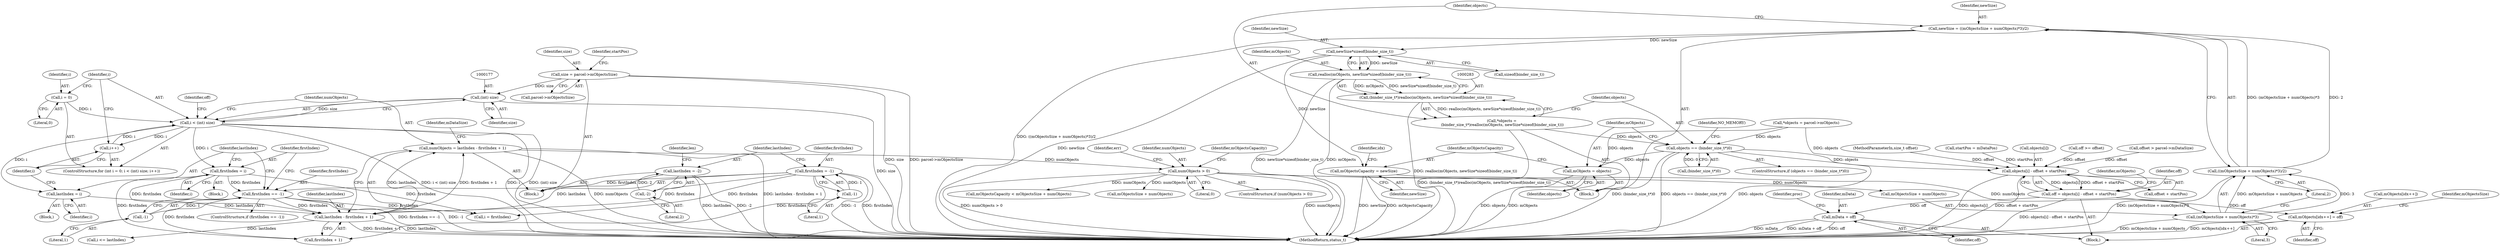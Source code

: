 digraph "0_Android_e68cbc3e9e66df4231e70efa3e9c41abc12aea20@API" {
"1000286" [label="(Call,newSize*sizeof(binder_size_t))"];
"1000270" [label="(Call,newSize = ((mObjectsSize + numObjects)*3)/2)"];
"1000272" [label="(Call,((mObjectsSize + numObjects)*3)/2)"];
"1000273" [label="(Call,(mObjectsSize + numObjects)*3)"];
"1000258" [label="(Call,numObjects > 0)"];
"1000215" [label="(Call,numObjects = lastIndex - firstIndex + 1)"];
"1000217" [label="(Call,lastIndex - firstIndex + 1)"];
"1000211" [label="(Call,lastIndex = i)"];
"1000174" [label="(Call,i < (int) size)"];
"1000171" [label="(Call,i = 0)"];
"1000179" [label="(Call,i++)"];
"1000176" [label="(Call,(int) size)"];
"1000120" [label="(Call,size = parcel->mObjectsSize)"];
"1000135" [label="(Call,lastIndex = -2)"];
"1000137" [label="(Call,-2)"];
"1000208" [label="(Call,firstIndex = i)"];
"1000130" [label="(Call,firstIndex = -1)"];
"1000132" [label="(Call,-1)"];
"1000203" [label="(Call,firstIndex == -1)"];
"1000205" [label="(Call,-1)"];
"1000284" [label="(Call,realloc(mObjects, newSize*sizeof(binder_size_t)))"];
"1000282" [label="(Call,(binder_size_t*)realloc(mObjects, newSize*sizeof(binder_size_t)))"];
"1000280" [label="(Call,*objects =\n (binder_size_t*)realloc(mObjects, newSize*sizeof(binder_size_t)))"];
"1000291" [label="(Call,objects == (binder_size_t*)0)"];
"1000299" [label="(Call,mObjects = objects)"];
"1000323" [label="(Call,objects[i] - offset + startPos)"];
"1000321" [label="(Call,off = objects[i] - offset + startPos)"];
"1000330" [label="(Call,mObjects[idx++] = off)"];
"1000338" [label="(Call,mData + off)"];
"1000302" [label="(Call,mObjectsCapacity = newSize)"];
"1000331" [label="(Call,mObjects[idx++])"];
"1000114" [label="(Call,*objects = parcel->mObjects)"];
"1000131" [label="(Identifier,firstIndex)"];
"1000184" [label="(Identifier,off)"];
"1000171" [label="(Call,i = 0)"];
"1000127" [label="(Identifier,startPos)"];
"1000102" [label="(MethodParameterIn,size_t offset)"];
"1000141" [label="(Identifier,len)"];
"1000206" [label="(Literal,1)"];
"1000303" [label="(Identifier,mObjectsCapacity)"];
"1000274" [label="(Call,mObjectsSize + numObjects)"];
"1000258" [label="(Call,numObjects > 0)"];
"1000202" [label="(ControlStructure,if (firstIndex == -1))"];
"1000130" [label="(Call,firstIndex = -1)"];
"1000176" [label="(Call,(int) size)"];
"1000340" [label="(Identifier,off)"];
"1000172" [label="(Identifier,i)"];
"1000380" [label="(MethodReturn,status_t)"];
"1000135" [label="(Call,lastIndex = -2)"];
"1000209" [label="(Identifier,firstIndex)"];
"1000122" [label="(Call,parcel->mObjectsSize)"];
"1000215" [label="(Call,numObjects = lastIndex - firstIndex + 1)"];
"1000323" [label="(Call,objects[i] - offset + startPos)"];
"1000263" [label="(Call,mObjectsCapacity < mObjectsSize + numObjects)"];
"1000137" [label="(Call,-2)"];
"1000330" [label="(Call,mObjects[idx++] = off)"];
"1000270" [label="(Call,newSize = ((mObjectsSize + numObjects)*3)/2)"];
"1000282" [label="(Call,(binder_size_t*)realloc(mObjects, newSize*sizeof(binder_size_t)))"];
"1000285" [label="(Identifier,mObjects)"];
"1000126" [label="(Call,startPos = mDataPos)"];
"1000335" [label="(Identifier,off)"];
"1000324" [label="(Call,objects[i])"];
"1000213" [label="(Identifier,i)"];
"1000337" [label="(Identifier,mObjectsSize)"];
"1000265" [label="(Call,mObjectsSize + numObjects)"];
"1000311" [label="(Call,i = firstIndex)"];
"1000204" [label="(Identifier,firstIndex)"];
"1000219" [label="(Call,firstIndex + 1)"];
"1000260" [label="(Literal,0)"];
"1000293" [label="(Call,(binder_size_t*)0)"];
"1000307" [label="(Identifier,idx)"];
"1000278" [label="(Literal,2)"];
"1000300" [label="(Identifier,mObjects)"];
"1000212" [label="(Identifier,lastIndex)"];
"1000304" [label="(Identifier,newSize)"];
"1000302" [label="(Call,mObjectsCapacity = newSize)"];
"1000121" [label="(Identifier,size)"];
"1000332" [label="(Identifier,mObjects)"];
"1000120" [label="(Call,size = parcel->mObjectsSize)"];
"1000208" [label="(Call,firstIndex = i)"];
"1000379" [label="(Identifier,err)"];
"1000218" [label="(Identifier,lastIndex)"];
"1000225" [label="(Identifier,mDataSize)"];
"1000298" [label="(Identifier,NO_MEMORY)"];
"1000207" [label="(Block,)"];
"1000288" [label="(Call,sizeof(binder_size_t))"];
"1000190" [label="(Call,off >= offset)"];
"1000169" [label="(ControlStructure,for (int i = 0; i < (int) size; i++))"];
"1000319" [label="(Block,)"];
"1000277" [label="(Literal,3)"];
"1000271" [label="(Identifier,newSize)"];
"1000327" [label="(Call,offset + startPos)"];
"1000148" [label="(Call,offset > parcel->mDataSize)"];
"1000272" [label="(Call,((mObjectsSize + numObjects)*3)/2)"];
"1000268" [label="(Block,)"];
"1000299" [label="(Call,mObjects = objects)"];
"1000175" [label="(Identifier,i)"];
"1000132" [label="(Call,-1)"];
"1000259" [label="(Identifier,numObjects)"];
"1000257" [label="(ControlStructure,if (numObjects > 0))"];
"1000136" [label="(Identifier,lastIndex)"];
"1000210" [label="(Identifier,i)"];
"1000284" [label="(Call,realloc(mObjects, newSize*sizeof(binder_size_t)))"];
"1000201" [label="(Block,)"];
"1000273" [label="(Call,(mObjectsSize + numObjects)*3)"];
"1000179" [label="(Call,i++)"];
"1000301" [label="(Identifier,objects)"];
"1000178" [label="(Identifier,size)"];
"1000290" [label="(ControlStructure,if (objects == (binder_size_t*)0))"];
"1000264" [label="(Identifier,mObjectsCapacity)"];
"1000281" [label="(Identifier,objects)"];
"1000342" [label="(Identifier,proc)"];
"1000138" [label="(Literal,2)"];
"1000180" [label="(Identifier,i)"];
"1000286" [label="(Call,newSize*sizeof(binder_size_t))"];
"1000216" [label="(Identifier,numObjects)"];
"1000205" [label="(Call,-1)"];
"1000291" [label="(Call,objects == (binder_size_t*)0)"];
"1000287" [label="(Identifier,newSize)"];
"1000280" [label="(Call,*objects =\n (binder_size_t*)realloc(mObjects, newSize*sizeof(binder_size_t)))"];
"1000133" [label="(Literal,1)"];
"1000203" [label="(Call,firstIndex == -1)"];
"1000339" [label="(Identifier,mData)"];
"1000292" [label="(Identifier,objects)"];
"1000174" [label="(Call,i < (int) size)"];
"1000321" [label="(Call,off = objects[i] - offset + startPos)"];
"1000211" [label="(Call,lastIndex = i)"];
"1000314" [label="(Call,i <= lastIndex)"];
"1000173" [label="(Literal,0)"];
"1000104" [label="(Block,)"];
"1000322" [label="(Identifier,off)"];
"1000338" [label="(Call,mData + off)"];
"1000217" [label="(Call,lastIndex - firstIndex + 1)"];
"1000286" -> "1000284"  [label="AST: "];
"1000286" -> "1000288"  [label="CFG: "];
"1000287" -> "1000286"  [label="AST: "];
"1000288" -> "1000286"  [label="AST: "];
"1000284" -> "1000286"  [label="CFG: "];
"1000286" -> "1000380"  [label="DDG: newSize"];
"1000286" -> "1000284"  [label="DDG: newSize"];
"1000270" -> "1000286"  [label="DDG: newSize"];
"1000286" -> "1000302"  [label="DDG: newSize"];
"1000270" -> "1000268"  [label="AST: "];
"1000270" -> "1000272"  [label="CFG: "];
"1000271" -> "1000270"  [label="AST: "];
"1000272" -> "1000270"  [label="AST: "];
"1000281" -> "1000270"  [label="CFG: "];
"1000270" -> "1000380"  [label="DDG: ((mObjectsSize + numObjects)*3)/2"];
"1000272" -> "1000270"  [label="DDG: (mObjectsSize + numObjects)*3"];
"1000272" -> "1000270"  [label="DDG: 2"];
"1000272" -> "1000278"  [label="CFG: "];
"1000273" -> "1000272"  [label="AST: "];
"1000278" -> "1000272"  [label="AST: "];
"1000272" -> "1000380"  [label="DDG: (mObjectsSize + numObjects)*3"];
"1000273" -> "1000272"  [label="DDG: mObjectsSize + numObjects"];
"1000273" -> "1000272"  [label="DDG: 3"];
"1000273" -> "1000277"  [label="CFG: "];
"1000274" -> "1000273"  [label="AST: "];
"1000277" -> "1000273"  [label="AST: "];
"1000278" -> "1000273"  [label="CFG: "];
"1000273" -> "1000380"  [label="DDG: mObjectsSize + numObjects"];
"1000258" -> "1000273"  [label="DDG: numObjects"];
"1000258" -> "1000257"  [label="AST: "];
"1000258" -> "1000260"  [label="CFG: "];
"1000259" -> "1000258"  [label="AST: "];
"1000260" -> "1000258"  [label="AST: "];
"1000264" -> "1000258"  [label="CFG: "];
"1000379" -> "1000258"  [label="CFG: "];
"1000258" -> "1000380"  [label="DDG: numObjects"];
"1000258" -> "1000380"  [label="DDG: numObjects > 0"];
"1000215" -> "1000258"  [label="DDG: numObjects"];
"1000258" -> "1000263"  [label="DDG: numObjects"];
"1000258" -> "1000265"  [label="DDG: numObjects"];
"1000258" -> "1000274"  [label="DDG: numObjects"];
"1000215" -> "1000104"  [label="AST: "];
"1000215" -> "1000217"  [label="CFG: "];
"1000216" -> "1000215"  [label="AST: "];
"1000217" -> "1000215"  [label="AST: "];
"1000225" -> "1000215"  [label="CFG: "];
"1000215" -> "1000380"  [label="DDG: numObjects"];
"1000215" -> "1000380"  [label="DDG: lastIndex - firstIndex + 1"];
"1000217" -> "1000215"  [label="DDG: lastIndex"];
"1000217" -> "1000215"  [label="DDG: firstIndex + 1"];
"1000217" -> "1000219"  [label="CFG: "];
"1000218" -> "1000217"  [label="AST: "];
"1000219" -> "1000217"  [label="AST: "];
"1000217" -> "1000380"  [label="DDG: firstIndex + 1"];
"1000217" -> "1000380"  [label="DDG: lastIndex"];
"1000211" -> "1000217"  [label="DDG: lastIndex"];
"1000135" -> "1000217"  [label="DDG: lastIndex"];
"1000208" -> "1000217"  [label="DDG: firstIndex"];
"1000130" -> "1000217"  [label="DDG: firstIndex"];
"1000203" -> "1000217"  [label="DDG: firstIndex"];
"1000217" -> "1000314"  [label="DDG: lastIndex"];
"1000211" -> "1000201"  [label="AST: "];
"1000211" -> "1000213"  [label="CFG: "];
"1000212" -> "1000211"  [label="AST: "];
"1000213" -> "1000211"  [label="AST: "];
"1000180" -> "1000211"  [label="CFG: "];
"1000174" -> "1000211"  [label="DDG: i"];
"1000174" -> "1000169"  [label="AST: "];
"1000174" -> "1000176"  [label="CFG: "];
"1000175" -> "1000174"  [label="AST: "];
"1000176" -> "1000174"  [label="AST: "];
"1000184" -> "1000174"  [label="CFG: "];
"1000216" -> "1000174"  [label="CFG: "];
"1000174" -> "1000380"  [label="DDG: (int) size"];
"1000174" -> "1000380"  [label="DDG: i < (int) size"];
"1000174" -> "1000380"  [label="DDG: i"];
"1000171" -> "1000174"  [label="DDG: i"];
"1000179" -> "1000174"  [label="DDG: i"];
"1000176" -> "1000174"  [label="DDG: size"];
"1000174" -> "1000179"  [label="DDG: i"];
"1000174" -> "1000208"  [label="DDG: i"];
"1000171" -> "1000169"  [label="AST: "];
"1000171" -> "1000173"  [label="CFG: "];
"1000172" -> "1000171"  [label="AST: "];
"1000173" -> "1000171"  [label="AST: "];
"1000175" -> "1000171"  [label="CFG: "];
"1000179" -> "1000169"  [label="AST: "];
"1000179" -> "1000180"  [label="CFG: "];
"1000180" -> "1000179"  [label="AST: "];
"1000175" -> "1000179"  [label="CFG: "];
"1000176" -> "1000178"  [label="CFG: "];
"1000177" -> "1000176"  [label="AST: "];
"1000178" -> "1000176"  [label="AST: "];
"1000176" -> "1000380"  [label="DDG: size"];
"1000120" -> "1000176"  [label="DDG: size"];
"1000120" -> "1000104"  [label="AST: "];
"1000120" -> "1000122"  [label="CFG: "];
"1000121" -> "1000120"  [label="AST: "];
"1000122" -> "1000120"  [label="AST: "];
"1000127" -> "1000120"  [label="CFG: "];
"1000120" -> "1000380"  [label="DDG: size"];
"1000120" -> "1000380"  [label="DDG: parcel->mObjectsSize"];
"1000135" -> "1000104"  [label="AST: "];
"1000135" -> "1000137"  [label="CFG: "];
"1000136" -> "1000135"  [label="AST: "];
"1000137" -> "1000135"  [label="AST: "];
"1000141" -> "1000135"  [label="CFG: "];
"1000135" -> "1000380"  [label="DDG: lastIndex"];
"1000135" -> "1000380"  [label="DDG: -2"];
"1000137" -> "1000135"  [label="DDG: 2"];
"1000137" -> "1000138"  [label="CFG: "];
"1000138" -> "1000137"  [label="AST: "];
"1000208" -> "1000207"  [label="AST: "];
"1000208" -> "1000210"  [label="CFG: "];
"1000209" -> "1000208"  [label="AST: "];
"1000210" -> "1000208"  [label="AST: "];
"1000212" -> "1000208"  [label="CFG: "];
"1000208" -> "1000203"  [label="DDG: firstIndex"];
"1000208" -> "1000219"  [label="DDG: firstIndex"];
"1000208" -> "1000311"  [label="DDG: firstIndex"];
"1000130" -> "1000104"  [label="AST: "];
"1000130" -> "1000132"  [label="CFG: "];
"1000131" -> "1000130"  [label="AST: "];
"1000132" -> "1000130"  [label="AST: "];
"1000136" -> "1000130"  [label="CFG: "];
"1000130" -> "1000380"  [label="DDG: -1"];
"1000130" -> "1000380"  [label="DDG: firstIndex"];
"1000132" -> "1000130"  [label="DDG: 1"];
"1000130" -> "1000203"  [label="DDG: firstIndex"];
"1000130" -> "1000219"  [label="DDG: firstIndex"];
"1000130" -> "1000311"  [label="DDG: firstIndex"];
"1000132" -> "1000133"  [label="CFG: "];
"1000133" -> "1000132"  [label="AST: "];
"1000203" -> "1000202"  [label="AST: "];
"1000203" -> "1000205"  [label="CFG: "];
"1000204" -> "1000203"  [label="AST: "];
"1000205" -> "1000203"  [label="AST: "];
"1000209" -> "1000203"  [label="CFG: "];
"1000212" -> "1000203"  [label="CFG: "];
"1000203" -> "1000380"  [label="DDG: firstIndex == -1"];
"1000203" -> "1000380"  [label="DDG: -1"];
"1000205" -> "1000203"  [label="DDG: 1"];
"1000203" -> "1000219"  [label="DDG: firstIndex"];
"1000203" -> "1000311"  [label="DDG: firstIndex"];
"1000205" -> "1000206"  [label="CFG: "];
"1000206" -> "1000205"  [label="AST: "];
"1000284" -> "1000282"  [label="AST: "];
"1000285" -> "1000284"  [label="AST: "];
"1000282" -> "1000284"  [label="CFG: "];
"1000284" -> "1000380"  [label="DDG: newSize*sizeof(binder_size_t)"];
"1000284" -> "1000380"  [label="DDG: mObjects"];
"1000284" -> "1000282"  [label="DDG: mObjects"];
"1000284" -> "1000282"  [label="DDG: newSize*sizeof(binder_size_t)"];
"1000282" -> "1000280"  [label="AST: "];
"1000283" -> "1000282"  [label="AST: "];
"1000280" -> "1000282"  [label="CFG: "];
"1000282" -> "1000380"  [label="DDG: realloc(mObjects, newSize*sizeof(binder_size_t))"];
"1000282" -> "1000280"  [label="DDG: realloc(mObjects, newSize*sizeof(binder_size_t))"];
"1000280" -> "1000268"  [label="AST: "];
"1000281" -> "1000280"  [label="AST: "];
"1000292" -> "1000280"  [label="CFG: "];
"1000280" -> "1000380"  [label="DDG: (binder_size_t*)realloc(mObjects, newSize*sizeof(binder_size_t))"];
"1000280" -> "1000291"  [label="DDG: objects"];
"1000291" -> "1000290"  [label="AST: "];
"1000291" -> "1000293"  [label="CFG: "];
"1000292" -> "1000291"  [label="AST: "];
"1000293" -> "1000291"  [label="AST: "];
"1000298" -> "1000291"  [label="CFG: "];
"1000300" -> "1000291"  [label="CFG: "];
"1000291" -> "1000380"  [label="DDG: objects == (binder_size_t*)0"];
"1000291" -> "1000380"  [label="DDG: objects"];
"1000291" -> "1000380"  [label="DDG: (binder_size_t*)0"];
"1000114" -> "1000291"  [label="DDG: objects"];
"1000293" -> "1000291"  [label="DDG: 0"];
"1000291" -> "1000299"  [label="DDG: objects"];
"1000291" -> "1000323"  [label="DDG: objects"];
"1000299" -> "1000268"  [label="AST: "];
"1000299" -> "1000301"  [label="CFG: "];
"1000300" -> "1000299"  [label="AST: "];
"1000301" -> "1000299"  [label="AST: "];
"1000303" -> "1000299"  [label="CFG: "];
"1000299" -> "1000380"  [label="DDG: objects"];
"1000299" -> "1000380"  [label="DDG: mObjects"];
"1000114" -> "1000299"  [label="DDG: objects"];
"1000323" -> "1000321"  [label="AST: "];
"1000323" -> "1000327"  [label="CFG: "];
"1000324" -> "1000323"  [label="AST: "];
"1000327" -> "1000323"  [label="AST: "];
"1000321" -> "1000323"  [label="CFG: "];
"1000323" -> "1000380"  [label="DDG: objects[i]"];
"1000323" -> "1000380"  [label="DDG: offset + startPos"];
"1000323" -> "1000321"  [label="DDG: objects[i]"];
"1000323" -> "1000321"  [label="DDG: offset + startPos"];
"1000114" -> "1000323"  [label="DDG: objects"];
"1000102" -> "1000323"  [label="DDG: offset"];
"1000148" -> "1000323"  [label="DDG: offset"];
"1000190" -> "1000323"  [label="DDG: offset"];
"1000126" -> "1000323"  [label="DDG: startPos"];
"1000321" -> "1000319"  [label="AST: "];
"1000322" -> "1000321"  [label="AST: "];
"1000332" -> "1000321"  [label="CFG: "];
"1000321" -> "1000380"  [label="DDG: objects[i] - offset + startPos"];
"1000321" -> "1000330"  [label="DDG: off"];
"1000321" -> "1000338"  [label="DDG: off"];
"1000330" -> "1000319"  [label="AST: "];
"1000330" -> "1000335"  [label="CFG: "];
"1000331" -> "1000330"  [label="AST: "];
"1000335" -> "1000330"  [label="AST: "];
"1000337" -> "1000330"  [label="CFG: "];
"1000330" -> "1000380"  [label="DDG: mObjects[idx++]"];
"1000338" -> "1000319"  [label="AST: "];
"1000338" -> "1000340"  [label="CFG: "];
"1000339" -> "1000338"  [label="AST: "];
"1000340" -> "1000338"  [label="AST: "];
"1000342" -> "1000338"  [label="CFG: "];
"1000338" -> "1000380"  [label="DDG: mData"];
"1000338" -> "1000380"  [label="DDG: mData + off"];
"1000338" -> "1000380"  [label="DDG: off"];
"1000302" -> "1000268"  [label="AST: "];
"1000302" -> "1000304"  [label="CFG: "];
"1000303" -> "1000302"  [label="AST: "];
"1000304" -> "1000302"  [label="AST: "];
"1000307" -> "1000302"  [label="CFG: "];
"1000302" -> "1000380"  [label="DDG: newSize"];
"1000302" -> "1000380"  [label="DDG: mObjectsCapacity"];
}
